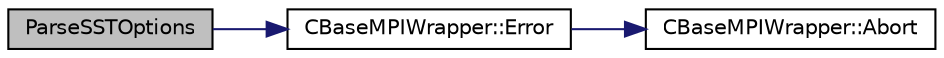 digraph "ParseSSTOptions"
{
 // LATEX_PDF_SIZE
  edge [fontname="Helvetica",fontsize="10",labelfontname="Helvetica",labelfontsize="10"];
  node [fontname="Helvetica",fontsize="10",shape=record];
  rankdir="LR";
  Node1 [label="ParseSSTOptions",height=0.2,width=0.4,color="black", fillcolor="grey75", style="filled", fontcolor="black",tooltip="Function to parse SST options."];
  Node1 -> Node2 [color="midnightblue",fontsize="10",style="solid",fontname="Helvetica"];
  Node2 [label="CBaseMPIWrapper::Error",height=0.2,width=0.4,color="black", fillcolor="white", style="filled",URL="$classCBaseMPIWrapper.html#a04457c47629bda56704e6a8804833eeb",tooltip=" "];
  Node2 -> Node3 [color="midnightblue",fontsize="10",style="solid",fontname="Helvetica"];
  Node3 [label="CBaseMPIWrapper::Abort",height=0.2,width=0.4,color="black", fillcolor="white", style="filled",URL="$classCBaseMPIWrapper.html#af7297d861dca86b45cf561b6ab642e8f",tooltip=" "];
}
